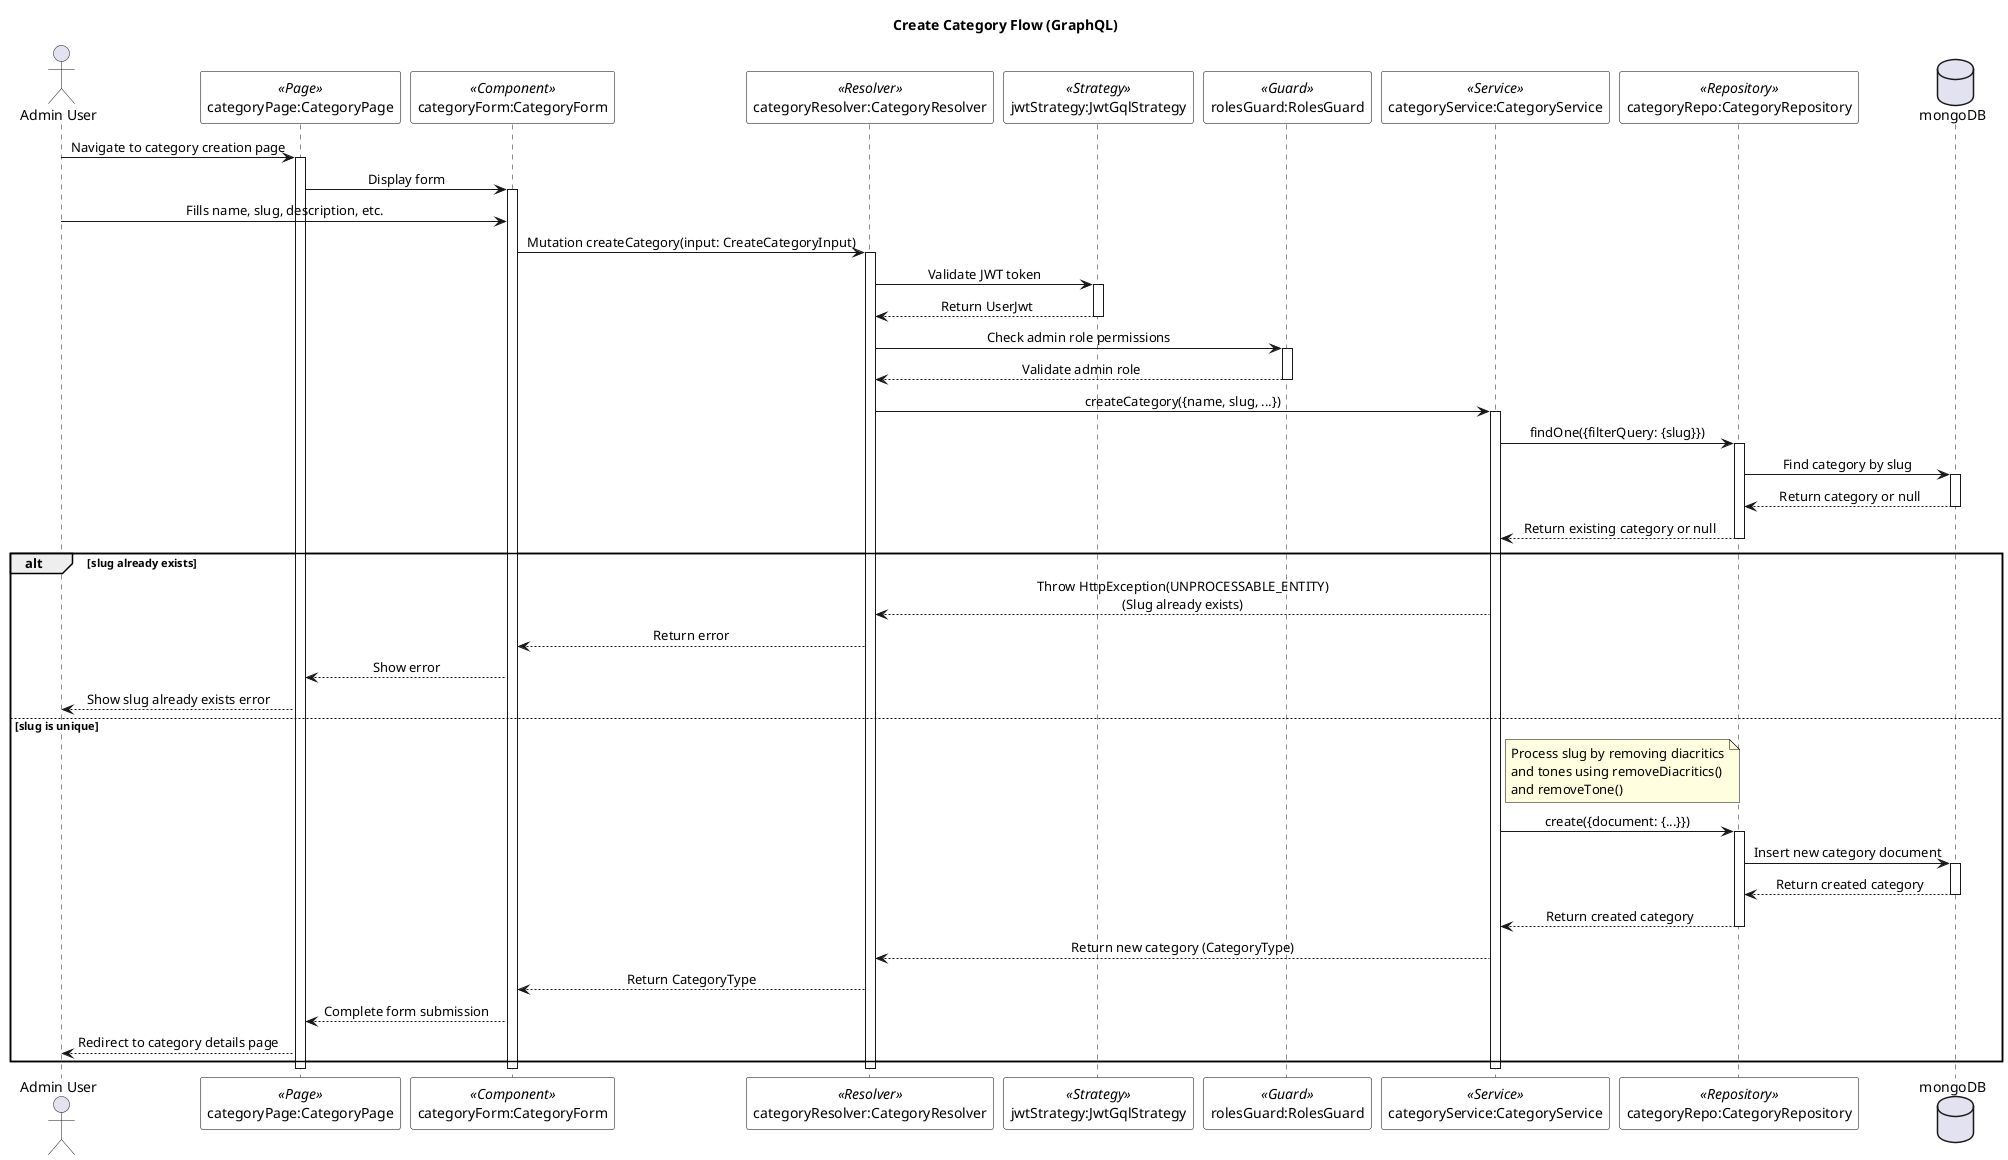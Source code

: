 @startuml Create Category Flow

skinparam SequenceMessageAlignment center
skinparam SequenceBoxBackgroundColor white
skinparam SequenceBoxBorderColor black
skinparam NoteBackgroundColor lightyellow
skinparam NoteBorderColor black
skinparam ParticipantBackgroundColor white
skinparam ParticipantBorderColor black

title Create Category Flow (GraphQL)

actor "Admin User" as adminUser
participant "categoryPage:CategoryPage" as categoryPage <<Page>>
participant "categoryForm:CategoryForm" as categoryForm <<Component>>
participant "categoryResolver:CategoryResolver" as categoryResolver <<Resolver>>
participant "jwtStrategy:JwtGqlStrategy" as jwtStrategy <<Strategy>>
participant "rolesGuard:RolesGuard" as rolesGuard <<Guard>>
participant "categoryService:CategoryService" as categoryService <<Service>>
participant "categoryRepo:CategoryRepository" as categoryRepo <<Repository>>
database "mongoDB" as mongoDB

adminUser -> categoryPage : Navigate to category creation page
activate categoryPage

categoryPage -> categoryForm : Display form
activate categoryForm

adminUser -> categoryForm : Fills name, slug, description, etc.

categoryForm -> categoryResolver : Mutation createCategory(input: CreateCategoryInput)
activate categoryResolver

categoryResolver -> jwtStrategy : Validate JWT token
activate jwtStrategy
jwtStrategy --> categoryResolver : Return UserJwt
deactivate jwtStrategy

categoryResolver -> rolesGuard : Check admin role permissions
activate rolesGuard
rolesGuard --> categoryResolver : Validate admin role
    deactivate rolesGuard

categoryResolver -> categoryService : createCategory({name, slug, ...})
activate categoryService

categoryService -> categoryRepo : findOne({filterQuery: {slug}})
activate categoryRepo
categoryRepo -> mongoDB : Find category by slug
activate mongoDB
mongoDB --> categoryRepo : Return category or null
    deactivate mongoDB
categoryRepo --> categoryService : Return existing category or null
    deactivate categoryRepo

alt slug already exists
    categoryService --> categoryResolver : Throw HttpException(UNPROCESSABLE_ENTITY)\n(Slug already exists)
    categoryResolver --> categoryForm : Return error
    categoryForm --> categoryPage : Show error
    categoryPage --> adminUser : Show slug already exists error
else slug is unique
    note right of categoryService
        Process slug by removing diacritics
        and tones using removeDiacritics()
        and removeTone()
    end note

    categoryService -> categoryRepo : create({document: {...}})
    activate categoryRepo
    categoryRepo -> mongoDB : Insert new category document
    activate mongoDB
    mongoDB --> categoryRepo : Return created category
    deactivate mongoDB
    categoryRepo --> categoryService : Return created category
    deactivate categoryRepo

    categoryService --> categoryResolver : Return new category (CategoryType)
    categoryResolver --> categoryForm : Return CategoryType
    categoryForm --> categoryPage : Complete form submission
    categoryPage --> adminUser : Redirect to category details page
end

deactivate categoryService
deactivate categoryResolver
deactivate categoryForm
deactivate categoryPage

@enduml
